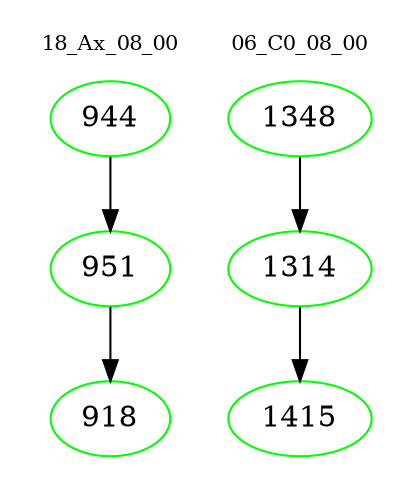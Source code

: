 digraph{
subgraph cluster_0 {
color = white
label = "18_Ax_08_00";
fontsize=10;
T0_944 [label="944", color="green"]
T0_944 -> T0_951 [color="black"]
T0_951 [label="951", color="green"]
T0_951 -> T0_918 [color="black"]
T0_918 [label="918", color="green"]
}
subgraph cluster_1 {
color = white
label = "06_C0_08_00";
fontsize=10;
T1_1348 [label="1348", color="green"]
T1_1348 -> T1_1314 [color="black"]
T1_1314 [label="1314", color="green"]
T1_1314 -> T1_1415 [color="black"]
T1_1415 [label="1415", color="green"]
}
}
